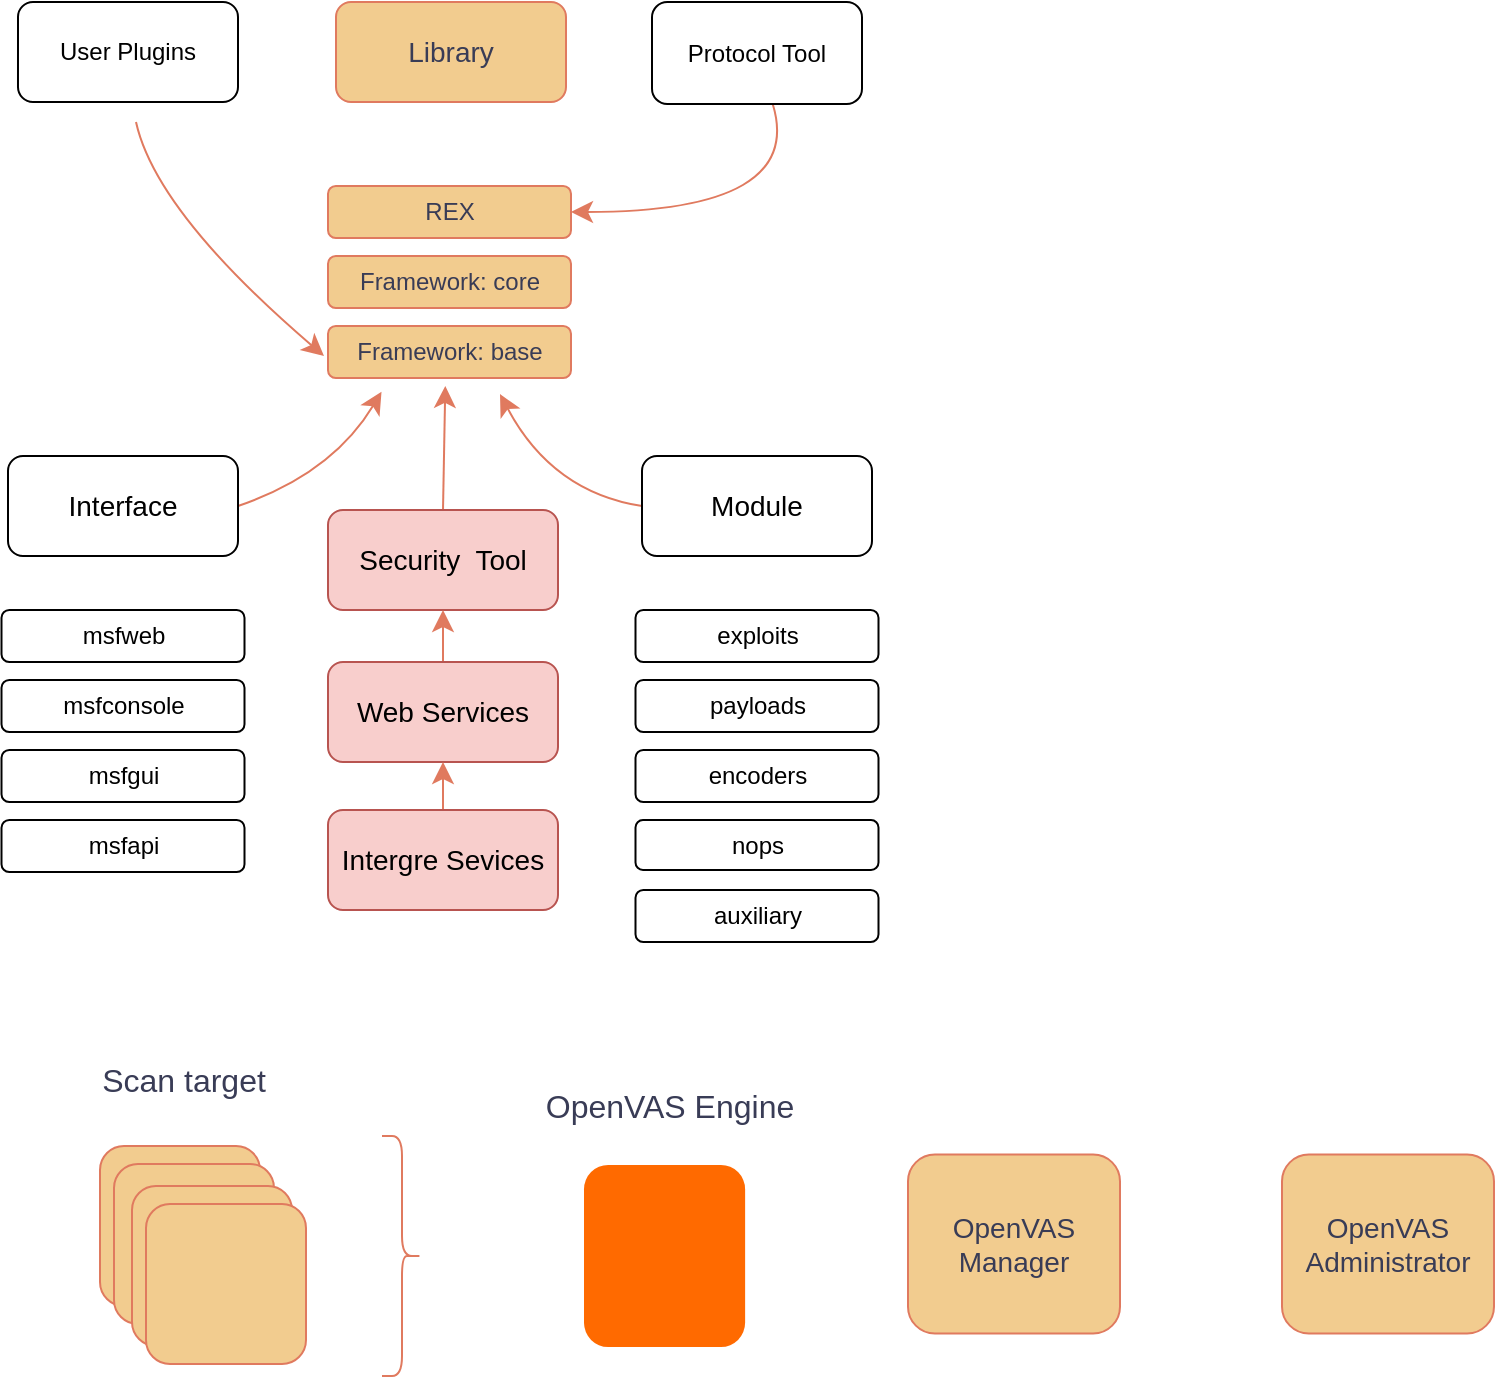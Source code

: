 <mxfile version="27.0.6">
  <diagram name="第 1 页" id="SbNVGwkiXgSMr3uINfx7">
    <mxGraphModel dx="1823" dy="2251" grid="0" gridSize="10" guides="1" tooltips="1" connect="1" arrows="1" fold="1" page="0" pageScale="1" pageWidth="827" pageHeight="1169" math="0" shadow="0">
      <root>
        <mxCell id="0" />
        <mxCell id="1" parent="0" />
        <mxCell id="teBT-Pkwd5ApxgJoogsq-1" value="User Plugins" style="rounded=1;whiteSpace=wrap;html=1;labelBackgroundColor=none;" vertex="1" parent="1">
          <mxGeometry x="-1009" y="-942" width="110" height="50" as="geometry" />
        </mxCell>
        <mxCell id="teBT-Pkwd5ApxgJoogsq-2" value="&lt;font style=&quot;font-size: 14px;&quot;&gt;Library&lt;/font&gt;" style="rounded=1;whiteSpace=wrap;html=1;labelBackgroundColor=none;fillColor=#F2CC8F;strokeColor=#E07A5F;fontColor=#393C56;" vertex="1" parent="1">
          <mxGeometry x="-850" y="-942" width="115" height="50" as="geometry" />
        </mxCell>
        <mxCell id="teBT-Pkwd5ApxgJoogsq-7" style="edgeStyle=none;curved=1;rounded=1;orthogonalLoop=1;jettySize=auto;html=1;strokeColor=#E07A5F;fontSize=12;fontColor=#393C56;startSize=8;endSize=8;fillColor=#F2CC8F;entryX=1;entryY=0.5;entryDx=0;entryDy=0;" edge="1" parent="1" source="teBT-Pkwd5ApxgJoogsq-3" target="teBT-Pkwd5ApxgJoogsq-4">
          <mxGeometry relative="1" as="geometry">
            <mxPoint x="-632" y="-814.034" as="targetPoint" />
            <Array as="points">
              <mxPoint x="-615" y="-837" />
            </Array>
          </mxGeometry>
        </mxCell>
        <mxCell id="teBT-Pkwd5ApxgJoogsq-3" value="Protocol Tool" style="rounded=1;whiteSpace=wrap;html=1;labelBackgroundColor=none;" vertex="1" parent="1">
          <mxGeometry x="-692" y="-942" width="105" height="51" as="geometry" />
        </mxCell>
        <mxCell id="teBT-Pkwd5ApxgJoogsq-4" value="REX" style="rounded=1;whiteSpace=wrap;html=1;labelBackgroundColor=none;fillColor=#F2CC8F;strokeColor=#E07A5F;fontColor=#393C56;" vertex="1" parent="1">
          <mxGeometry x="-854" y="-850" width="121.5" height="26" as="geometry" />
        </mxCell>
        <mxCell id="teBT-Pkwd5ApxgJoogsq-5" value="Framework: base" style="rounded=1;whiteSpace=wrap;html=1;labelBackgroundColor=none;fillColor=#F2CC8F;strokeColor=#E07A5F;fontColor=#393C56;" vertex="1" parent="1">
          <mxGeometry x="-854" y="-780" width="121.5" height="26" as="geometry" />
        </mxCell>
        <mxCell id="teBT-Pkwd5ApxgJoogsq-6" value="Framework: core" style="rounded=1;whiteSpace=wrap;html=1;labelBackgroundColor=none;fillColor=#F2CC8F;strokeColor=#E07A5F;fontColor=#393C56;" vertex="1" parent="1">
          <mxGeometry x="-854" y="-815" width="121.5" height="26" as="geometry" />
        </mxCell>
        <mxCell id="teBT-Pkwd5ApxgJoogsq-9" style="edgeStyle=none;curved=1;rounded=1;orthogonalLoop=1;jettySize=auto;html=1;strokeColor=#E07A5F;fontSize=12;fontColor=#393C56;startSize=8;endSize=8;fillColor=#F2CC8F;" edge="1" parent="1">
          <mxGeometry relative="1" as="geometry">
            <mxPoint x="-856" y="-765" as="targetPoint" />
            <mxPoint x="-950" y="-882" as="sourcePoint" />
            <Array as="points">
              <mxPoint x="-940" y="-837" />
            </Array>
          </mxGeometry>
        </mxCell>
        <mxCell id="teBT-Pkwd5ApxgJoogsq-13" style="edgeStyle=none;curved=1;rounded=1;orthogonalLoop=1;jettySize=auto;html=1;exitX=0.5;exitY=0;exitDx=0;exitDy=0;strokeColor=#E07A5F;fontSize=12;fontColor=#393C56;startSize=8;endSize=8;fillColor=#F2CC8F;" edge="1" parent="1" source="teBT-Pkwd5ApxgJoogsq-10">
          <mxGeometry relative="1" as="geometry">
            <mxPoint x="-795.353" y="-750.034" as="targetPoint" />
          </mxGeometry>
        </mxCell>
        <mxCell id="teBT-Pkwd5ApxgJoogsq-10" value="&lt;font style=&quot;font-size: 14px;&quot;&gt;Security&amp;nbsp; Tool&lt;/font&gt;" style="rounded=1;whiteSpace=wrap;html=1;labelBackgroundColor=none;fillColor=#f8cecc;strokeColor=#b85450;" vertex="1" parent="1">
          <mxGeometry x="-854" y="-688" width="115" height="50" as="geometry" />
        </mxCell>
        <mxCell id="teBT-Pkwd5ApxgJoogsq-31" style="edgeStyle=none;curved=1;rounded=1;orthogonalLoop=1;jettySize=auto;html=1;exitX=0.5;exitY=0;exitDx=0;exitDy=0;entryX=0.5;entryY=1;entryDx=0;entryDy=0;strokeColor=#E07A5F;fontSize=12;fontColor=#393C56;startSize=8;endSize=8;fillColor=#F2CC8F;" edge="1" parent="1" source="teBT-Pkwd5ApxgJoogsq-11" target="teBT-Pkwd5ApxgJoogsq-10">
          <mxGeometry relative="1" as="geometry" />
        </mxCell>
        <mxCell id="teBT-Pkwd5ApxgJoogsq-11" value="&lt;font style=&quot;font-size: 14px;&quot;&gt;Web Services&lt;/font&gt;" style="rounded=1;whiteSpace=wrap;html=1;labelBackgroundColor=none;fillColor=#f8cecc;strokeColor=#b85450;" vertex="1" parent="1">
          <mxGeometry x="-854" y="-612" width="115" height="50" as="geometry" />
        </mxCell>
        <mxCell id="teBT-Pkwd5ApxgJoogsq-29" style="edgeStyle=none;curved=1;rounded=1;orthogonalLoop=1;jettySize=auto;html=1;exitX=0.5;exitY=0;exitDx=0;exitDy=0;entryX=0.5;entryY=1;entryDx=0;entryDy=0;strokeColor=#E07A5F;fontSize=12;fontColor=#393C56;startSize=8;endSize=8;fillColor=#F2CC8F;" edge="1" parent="1" source="teBT-Pkwd5ApxgJoogsq-12" target="teBT-Pkwd5ApxgJoogsq-11">
          <mxGeometry relative="1" as="geometry" />
        </mxCell>
        <mxCell id="teBT-Pkwd5ApxgJoogsq-12" value="&lt;font style=&quot;font-size: 14px;&quot;&gt;Intergre Sevices&lt;/font&gt;" style="rounded=1;whiteSpace=wrap;html=1;labelBackgroundColor=none;fillColor=#f8cecc;strokeColor=#b85450;" vertex="1" parent="1">
          <mxGeometry x="-854" y="-538" width="115" height="50" as="geometry" />
        </mxCell>
        <mxCell id="teBT-Pkwd5ApxgJoogsq-34" style="edgeStyle=none;curved=1;rounded=1;orthogonalLoop=1;jettySize=auto;html=1;exitX=1;exitY=0.5;exitDx=0;exitDy=0;strokeColor=#E07A5F;fontSize=12;fontColor=#393C56;startSize=8;endSize=8;fillColor=#F2CC8F;" edge="1" parent="1" source="teBT-Pkwd5ApxgJoogsq-14">
          <mxGeometry relative="1" as="geometry">
            <mxPoint x="-827.245" y="-747.082" as="targetPoint" />
            <Array as="points">
              <mxPoint x="-852" y="-706" />
            </Array>
          </mxGeometry>
        </mxCell>
        <mxCell id="teBT-Pkwd5ApxgJoogsq-14" value="&lt;font style=&quot;font-size: 14px;&quot;&gt;Interface&lt;/font&gt;" style="rounded=1;whiteSpace=wrap;html=1;labelBackgroundColor=none;" vertex="1" parent="1">
          <mxGeometry x="-1014" y="-715" width="115" height="50" as="geometry" />
        </mxCell>
        <mxCell id="teBT-Pkwd5ApxgJoogsq-35" style="edgeStyle=none;curved=1;rounded=1;orthogonalLoop=1;jettySize=auto;html=1;strokeColor=#E07A5F;fontSize=12;fontColor=#393C56;startSize=8;endSize=8;fillColor=#F2CC8F;exitX=0;exitY=0.5;exitDx=0;exitDy=0;" edge="1" parent="1" source="teBT-Pkwd5ApxgJoogsq-16">
          <mxGeometry relative="1" as="geometry">
            <mxPoint x="-768" y="-746" as="targetPoint" />
            <Array as="points">
              <mxPoint x="-742" y="-697" />
            </Array>
          </mxGeometry>
        </mxCell>
        <mxCell id="teBT-Pkwd5ApxgJoogsq-16" value="&lt;font style=&quot;font-size: 14px;&quot;&gt;Module&lt;/font&gt;" style="rounded=1;whiteSpace=wrap;html=1;labelBackgroundColor=none;" vertex="1" parent="1">
          <mxGeometry x="-697" y="-715" width="115" height="50" as="geometry" />
        </mxCell>
        <mxCell id="teBT-Pkwd5ApxgJoogsq-17" value="exploits" style="rounded=1;whiteSpace=wrap;html=1;labelBackgroundColor=none;" vertex="1" parent="1">
          <mxGeometry x="-700.25" y="-638" width="121.5" height="26" as="geometry" />
        </mxCell>
        <mxCell id="teBT-Pkwd5ApxgJoogsq-18" value="encoders" style="rounded=1;whiteSpace=wrap;html=1;labelBackgroundColor=none;" vertex="1" parent="1">
          <mxGeometry x="-700.25" y="-568" width="121.5" height="26" as="geometry" />
        </mxCell>
        <mxCell id="teBT-Pkwd5ApxgJoogsq-19" value="payloads" style="rounded=1;whiteSpace=wrap;html=1;labelBackgroundColor=none;" vertex="1" parent="1">
          <mxGeometry x="-700.25" y="-603" width="121.5" height="26" as="geometry" />
        </mxCell>
        <mxCell id="teBT-Pkwd5ApxgJoogsq-20" value="nops" style="rounded=1;whiteSpace=wrap;html=1;labelBackgroundColor=none;" vertex="1" parent="1">
          <mxGeometry x="-700.25" y="-533" width="121.5" height="25" as="geometry" />
        </mxCell>
        <mxCell id="teBT-Pkwd5ApxgJoogsq-22" value="auxiliary" style="rounded=1;whiteSpace=wrap;html=1;labelBackgroundColor=none;" vertex="1" parent="1">
          <mxGeometry x="-700.25" y="-498" width="121.5" height="26" as="geometry" />
        </mxCell>
        <mxCell id="teBT-Pkwd5ApxgJoogsq-23" value="msfweb" style="rounded=1;whiteSpace=wrap;html=1;labelBackgroundColor=none;" vertex="1" parent="1">
          <mxGeometry x="-1017.25" y="-638" width="121.5" height="26" as="geometry" />
        </mxCell>
        <mxCell id="teBT-Pkwd5ApxgJoogsq-24" value="msfgui" style="rounded=1;whiteSpace=wrap;html=1;labelBackgroundColor=none;" vertex="1" parent="1">
          <mxGeometry x="-1017.25" y="-568" width="121.5" height="26" as="geometry" />
        </mxCell>
        <mxCell id="teBT-Pkwd5ApxgJoogsq-25" value="msfconsole" style="rounded=1;whiteSpace=wrap;html=1;labelBackgroundColor=none;" vertex="1" parent="1">
          <mxGeometry x="-1017.25" y="-603" width="121.5" height="26" as="geometry" />
        </mxCell>
        <mxCell id="teBT-Pkwd5ApxgJoogsq-26" value="msfapi" style="rounded=1;whiteSpace=wrap;html=1;labelBackgroundColor=none;" vertex="1" parent="1">
          <mxGeometry x="-1017.25" y="-533" width="121.5" height="26" as="geometry" />
        </mxCell>
        <mxCell id="teBT-Pkwd5ApxgJoogsq-36" value="" style="whiteSpace=wrap;html=1;aspect=fixed;strokeColor=#E07A5F;fontColor=#393C56;fillColor=#F2CC8F;rounded=1;" vertex="1" parent="1">
          <mxGeometry x="-968" y="-370" width="80" height="80" as="geometry" />
        </mxCell>
        <mxCell id="teBT-Pkwd5ApxgJoogsq-37" value="" style="whiteSpace=wrap;html=1;aspect=fixed;strokeColor=#E07A5F;fontColor=#393C56;fillColor=#F2CC8F;rounded=1;" vertex="1" parent="1">
          <mxGeometry x="-961" y="-361" width="80" height="80" as="geometry" />
        </mxCell>
        <mxCell id="teBT-Pkwd5ApxgJoogsq-41" value="" style="whiteSpace=wrap;html=1;aspect=fixed;strokeColor=#E07A5F;fontColor=#393C56;fillColor=#F2CC8F;rounded=1;" vertex="1" parent="1">
          <mxGeometry x="-952" y="-350" width="80" height="80" as="geometry" />
        </mxCell>
        <mxCell id="teBT-Pkwd5ApxgJoogsq-42" value="" style="whiteSpace=wrap;html=1;aspect=fixed;strokeColor=#E07A5F;fontColor=#393C56;fillColor=#F2CC8F;rounded=1;" vertex="1" parent="1">
          <mxGeometry x="-945" y="-341" width="80" height="80" as="geometry" />
        </mxCell>
        <mxCell id="teBT-Pkwd5ApxgJoogsq-43" value="Scan target" style="text;strokeColor=none;align=center;fillColor=none;html=1;verticalAlign=middle;whiteSpace=wrap;rounded=1;fontSize=16;fontColor=#393C56;" vertex="1" parent="1">
          <mxGeometry x="-990" y="-418" width="128" height="30" as="geometry" />
        </mxCell>
        <mxCell id="teBT-Pkwd5ApxgJoogsq-44" value="" style="shape=curlyBracket;whiteSpace=wrap;html=1;rounded=1;flipH=1;labelPosition=right;verticalLabelPosition=middle;align=left;verticalAlign=middle;strokeColor=#E07A5F;fontColor=#393C56;fillColor=#F2CC8F;" vertex="1" parent="1">
          <mxGeometry x="-827" y="-375" width="20" height="120" as="geometry" />
        </mxCell>
        <mxCell id="teBT-Pkwd5ApxgJoogsq-46" value="" style="points=[];aspect=fixed;html=1;align=center;shadow=0;dashed=0;fillColor=#FF6A00;strokeColor=none;shape=mxgraph.alibaba_cloud.sae_serverless_app_engine;fontColor=#393C56;rounded=1;" vertex="1" parent="1">
          <mxGeometry x="-726" y="-360.5" width="80.56" height="91" as="geometry" />
        </mxCell>
        <mxCell id="teBT-Pkwd5ApxgJoogsq-47" value="OpenVAS Engine" style="text;strokeColor=none;align=center;fillColor=none;html=1;verticalAlign=middle;whiteSpace=wrap;rounded=1;fontSize=16;fontColor=#393C56;" vertex="1" parent="1">
          <mxGeometry x="-747" y="-405" width="128" height="30" as="geometry" />
        </mxCell>
        <mxCell id="teBT-Pkwd5ApxgJoogsq-48" value="&lt;font style=&quot;font-size: 14px;&quot;&gt;OpenVAS Manager&lt;/font&gt;" style="rounded=1;whiteSpace=wrap;html=1;labelBackgroundColor=none;fillColor=#F2CC8F;strokeColor=#E07A5F;fontColor=#393C56;" vertex="1" parent="1">
          <mxGeometry x="-564" y="-365.75" width="106" height="89.5" as="geometry" />
        </mxCell>
        <mxCell id="teBT-Pkwd5ApxgJoogsq-49" value="&lt;font style=&quot;font-size: 14px;&quot;&gt;OpenVAS Administrator&lt;/font&gt;" style="rounded=1;whiteSpace=wrap;html=1;labelBackgroundColor=none;fillColor=#F2CC8F;strokeColor=#E07A5F;fontColor=#393C56;" vertex="1" parent="1">
          <mxGeometry x="-377" y="-365.75" width="106" height="89.5" as="geometry" />
        </mxCell>
      </root>
    </mxGraphModel>
  </diagram>
</mxfile>
